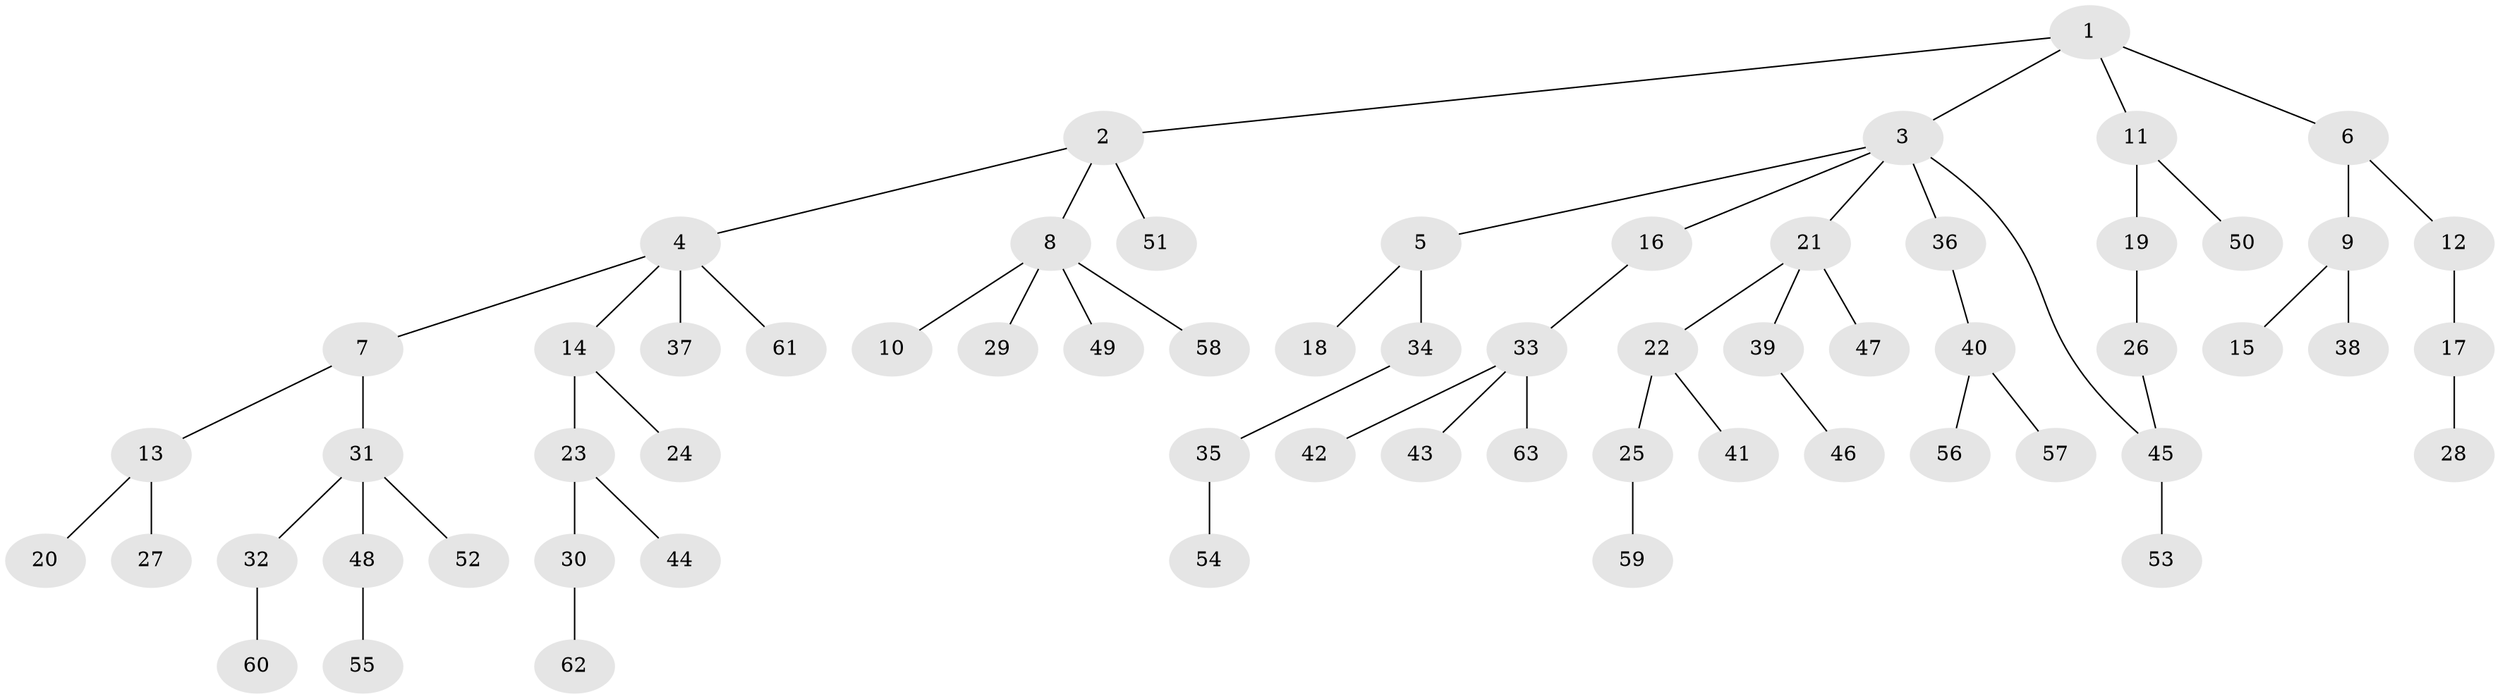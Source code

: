 // Generated by graph-tools (version 1.1) at 2025/13/03/09/25 04:13:32]
// undirected, 63 vertices, 63 edges
graph export_dot {
graph [start="1"]
  node [color=gray90,style=filled];
  1;
  2;
  3;
  4;
  5;
  6;
  7;
  8;
  9;
  10;
  11;
  12;
  13;
  14;
  15;
  16;
  17;
  18;
  19;
  20;
  21;
  22;
  23;
  24;
  25;
  26;
  27;
  28;
  29;
  30;
  31;
  32;
  33;
  34;
  35;
  36;
  37;
  38;
  39;
  40;
  41;
  42;
  43;
  44;
  45;
  46;
  47;
  48;
  49;
  50;
  51;
  52;
  53;
  54;
  55;
  56;
  57;
  58;
  59;
  60;
  61;
  62;
  63;
  1 -- 2;
  1 -- 3;
  1 -- 6;
  1 -- 11;
  2 -- 4;
  2 -- 8;
  2 -- 51;
  3 -- 5;
  3 -- 16;
  3 -- 21;
  3 -- 36;
  3 -- 45;
  4 -- 7;
  4 -- 14;
  4 -- 37;
  4 -- 61;
  5 -- 18;
  5 -- 34;
  6 -- 9;
  6 -- 12;
  7 -- 13;
  7 -- 31;
  8 -- 10;
  8 -- 29;
  8 -- 49;
  8 -- 58;
  9 -- 15;
  9 -- 38;
  11 -- 19;
  11 -- 50;
  12 -- 17;
  13 -- 20;
  13 -- 27;
  14 -- 23;
  14 -- 24;
  16 -- 33;
  17 -- 28;
  19 -- 26;
  21 -- 22;
  21 -- 39;
  21 -- 47;
  22 -- 25;
  22 -- 41;
  23 -- 30;
  23 -- 44;
  25 -- 59;
  26 -- 45;
  30 -- 62;
  31 -- 32;
  31 -- 48;
  31 -- 52;
  32 -- 60;
  33 -- 42;
  33 -- 43;
  33 -- 63;
  34 -- 35;
  35 -- 54;
  36 -- 40;
  39 -- 46;
  40 -- 56;
  40 -- 57;
  45 -- 53;
  48 -- 55;
}
